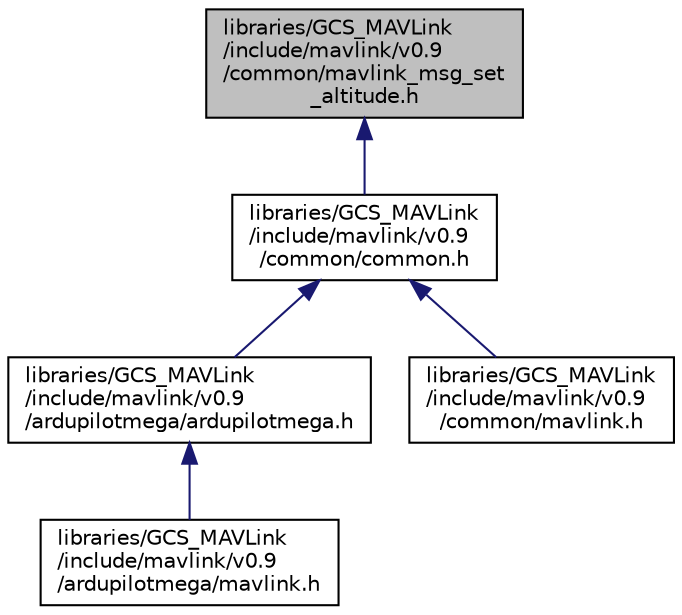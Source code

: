 digraph "libraries/GCS_MAVLink/include/mavlink/v0.9/common/mavlink_msg_set_altitude.h"
{
 // INTERACTIVE_SVG=YES
  edge [fontname="Helvetica",fontsize="10",labelfontname="Helvetica",labelfontsize="10"];
  node [fontname="Helvetica",fontsize="10",shape=record];
  Node1 [label="libraries/GCS_MAVLink\l/include/mavlink/v0.9\l/common/mavlink_msg_set\l_altitude.h",height=0.2,width=0.4,color="black", fillcolor="grey75", style="filled" fontcolor="black"];
  Node1 -> Node2 [dir="back",color="midnightblue",fontsize="10",style="solid",fontname="Helvetica"];
  Node2 [label="libraries/GCS_MAVLink\l/include/mavlink/v0.9\l/common/common.h",height=0.2,width=0.4,color="black", fillcolor="white", style="filled",URL="$v0_89_2common_2common_8h.html",tooltip="MAVLink comm protocol generated from common.xml. "];
  Node2 -> Node3 [dir="back",color="midnightblue",fontsize="10",style="solid",fontname="Helvetica"];
  Node3 [label="libraries/GCS_MAVLink\l/include/mavlink/v0.9\l/ardupilotmega/ardupilotmega.h",height=0.2,width=0.4,color="black", fillcolor="white", style="filled",URL="$v0_89_2ardupilotmega_2ardupilotmega_8h.html",tooltip="MAVLink comm protocol generated from ardupilotmega.xml. "];
  Node3 -> Node4 [dir="back",color="midnightblue",fontsize="10",style="solid",fontname="Helvetica"];
  Node4 [label="libraries/GCS_MAVLink\l/include/mavlink/v0.9\l/ardupilotmega/mavlink.h",height=0.2,width=0.4,color="black", fillcolor="white", style="filled",URL="$v0_89_2ardupilotmega_2mavlink_8h.html",tooltip="MAVLink comm protocol built from ardupilotmega.xml. "];
  Node2 -> Node5 [dir="back",color="midnightblue",fontsize="10",style="solid",fontname="Helvetica"];
  Node5 [label="libraries/GCS_MAVLink\l/include/mavlink/v0.9\l/common/mavlink.h",height=0.2,width=0.4,color="black", fillcolor="white", style="filled",URL="$v0_89_2common_2mavlink_8h.html",tooltip="MAVLink comm protocol built from common.xml. "];
}
